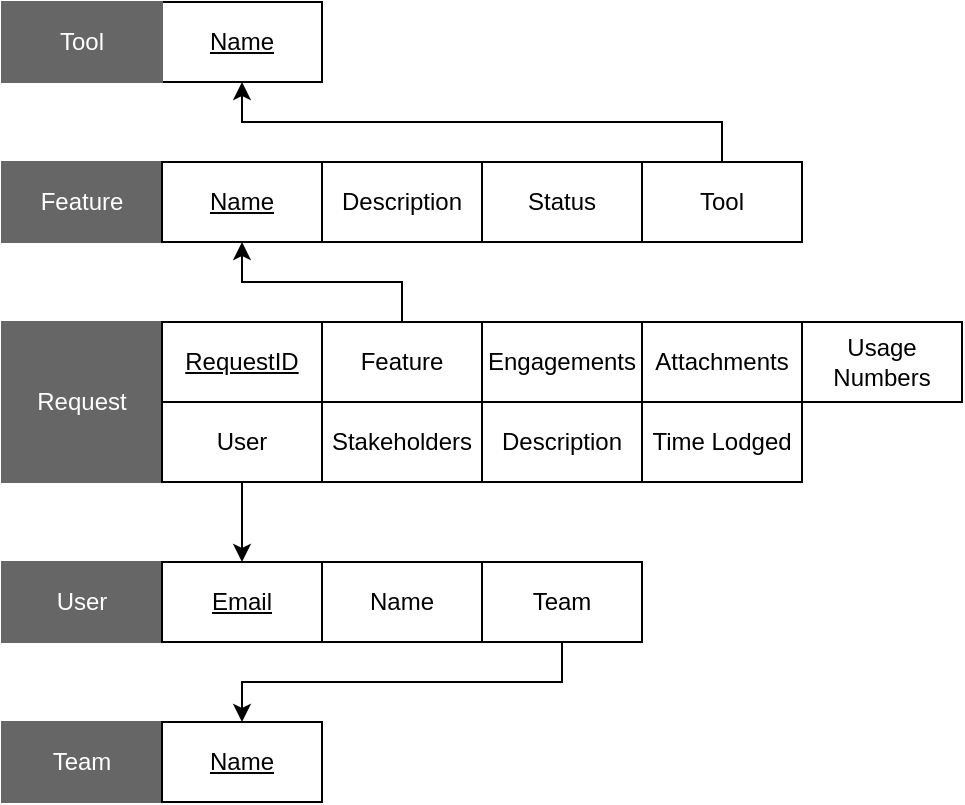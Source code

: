 <mxfile version="12.9.9" type="device"><diagram id="ZEQMPsQkTlxw5id6oJp2" name="Page-1"><mxGraphModel dx="786" dy="580" grid="1" gridSize="10" guides="1" tooltips="1" connect="1" arrows="1" fold="1" page="1" pageScale="1" pageWidth="827" pageHeight="1169" math="0" shadow="0"><root><mxCell id="0"/><mxCell id="1" parent="0"/><mxCell id="xnWd6fcMqpHl4zTMUK5U-1" value="Name" style="rounded=0;whiteSpace=wrap;html=1;fontStyle=4" parent="1" vertex="1"><mxGeometry x="120" y="80" width="80" height="40" as="geometry"/></mxCell><mxCell id="xnWd6fcMqpHl4zTMUK5U-2" value="Tool" style="rounded=0;whiteSpace=wrap;html=1;fillColor=#666666;strokeColor=#666666;fontColor=#FFFFFF;" parent="1" vertex="1"><mxGeometry x="40" y="80" width="80" height="40" as="geometry"/></mxCell><mxCell id="xnWd6fcMqpHl4zTMUK5U-3" value="Feature" style="rounded=0;whiteSpace=wrap;html=1;fillColor=#666666;strokeColor=#666666;fontColor=#FFFFFF;" parent="1" vertex="1"><mxGeometry x="40" y="160" width="80" height="40" as="geometry"/></mxCell><mxCell id="xnWd6fcMqpHl4zTMUK5U-4" value="Request" style="rounded=0;whiteSpace=wrap;html=1;fillColor=#666666;strokeColor=#666666;fontColor=#FFFFFF;" parent="1" vertex="1"><mxGeometry x="40" y="240" width="80" height="80" as="geometry"/></mxCell><mxCell id="xnWd6fcMqpHl4zTMUK5U-5" value="User" style="rounded=0;whiteSpace=wrap;html=1;fillColor=#666666;strokeColor=#666666;fontColor=#FFFFFF;" parent="1" vertex="1"><mxGeometry x="40" y="360" width="80" height="40" as="geometry"/></mxCell><mxCell id="xnWd6fcMqpHl4zTMUK5U-6" value="Team" style="rounded=0;whiteSpace=wrap;html=1;fillColor=#666666;strokeColor=#666666;fontColor=#FFFFFF;" parent="1" vertex="1"><mxGeometry x="40" y="440" width="80" height="40" as="geometry"/></mxCell><mxCell id="xnWd6fcMqpHl4zTMUK5U-7" value="Name" style="rounded=0;whiteSpace=wrap;html=1;fontStyle=4" parent="1" vertex="1"><mxGeometry x="120" y="440" width="80" height="40" as="geometry"/></mxCell><mxCell id="xnWd6fcMqpHl4zTMUK5U-8" value="Email" style="rounded=0;whiteSpace=wrap;html=1;fontStyle=4" parent="1" vertex="1"><mxGeometry x="120" y="360" width="80" height="40" as="geometry"/></mxCell><mxCell id="xnWd6fcMqpHl4zTMUK5U-9" value="Name" style="rounded=0;whiteSpace=wrap;html=1;fontStyle=0" parent="1" vertex="1"><mxGeometry x="200" y="360" width="80" height="40" as="geometry"/></mxCell><mxCell id="xnWd6fcMqpHl4zTMUK5U-16" style="edgeStyle=orthogonalEdgeStyle;rounded=0;orthogonalLoop=1;jettySize=auto;html=1;exitX=0.5;exitY=1;exitDx=0;exitDy=0;entryX=0.5;entryY=0;entryDx=0;entryDy=0;fontColor=#FFFFFF;" parent="1" source="xnWd6fcMqpHl4zTMUK5U-10" target="xnWd6fcMqpHl4zTMUK5U-7" edge="1"><mxGeometry relative="1" as="geometry"/></mxCell><mxCell id="xnWd6fcMqpHl4zTMUK5U-10" value="Team" style="rounded=0;whiteSpace=wrap;html=1;fontStyle=0" parent="1" vertex="1"><mxGeometry x="280" y="360" width="80" height="40" as="geometry"/></mxCell><mxCell id="xnWd6fcMqpHl4zTMUK5U-11" value="Name" style="rounded=0;whiteSpace=wrap;html=1;fontStyle=4" parent="1" vertex="1"><mxGeometry x="120" y="160" width="80" height="40" as="geometry"/></mxCell><mxCell id="xnWd6fcMqpHl4zTMUK5U-12" value="Description" style="rounded=0;whiteSpace=wrap;html=1;fontStyle=0" parent="1" vertex="1"><mxGeometry x="200" y="160" width="80" height="40" as="geometry"/></mxCell><mxCell id="xnWd6fcMqpHl4zTMUK5U-13" value="Status" style="rounded=0;whiteSpace=wrap;html=1;fontStyle=0" parent="1" vertex="1"><mxGeometry x="280" y="160" width="80" height="40" as="geometry"/></mxCell><mxCell id="xnWd6fcMqpHl4zTMUK5U-15" style="edgeStyle=orthogonalEdgeStyle;rounded=0;orthogonalLoop=1;jettySize=auto;html=1;exitX=0.5;exitY=0;exitDx=0;exitDy=0;entryX=0.5;entryY=1;entryDx=0;entryDy=0;fontColor=#FFFFFF;" parent="1" source="xnWd6fcMqpHl4zTMUK5U-14" target="xnWd6fcMqpHl4zTMUK5U-1" edge="1"><mxGeometry relative="1" as="geometry"/></mxCell><mxCell id="xnWd6fcMqpHl4zTMUK5U-14" value="Tool" style="rounded=0;whiteSpace=wrap;html=1;fontStyle=0" parent="1" vertex="1"><mxGeometry x="360" y="160" width="80" height="40" as="geometry"/></mxCell><mxCell id="xnWd6fcMqpHl4zTMUK5U-27" style="edgeStyle=orthogonalEdgeStyle;rounded=0;orthogonalLoop=1;jettySize=auto;html=1;exitX=0.5;exitY=1;exitDx=0;exitDy=0;entryX=0.5;entryY=0;entryDx=0;entryDy=0;fontColor=#FFFFFF;" parent="1" source="xnWd6fcMqpHl4zTMUK5U-17" target="xnWd6fcMqpHl4zTMUK5U-8" edge="1"><mxGeometry relative="1" as="geometry"/></mxCell><mxCell id="xnWd6fcMqpHl4zTMUK5U-17" value="User" style="rounded=0;whiteSpace=wrap;html=1;fontStyle=0" parent="1" vertex="1"><mxGeometry x="120" y="280" width="80" height="40" as="geometry"/></mxCell><mxCell id="xnWd6fcMqpHl4zTMUK5U-28" style="edgeStyle=orthogonalEdgeStyle;rounded=0;orthogonalLoop=1;jettySize=auto;html=1;exitX=0.5;exitY=0;exitDx=0;exitDy=0;entryX=0.5;entryY=1;entryDx=0;entryDy=0;fontColor=#FFFFFF;" parent="1" source="xnWd6fcMqpHl4zTMUK5U-18" target="xnWd6fcMqpHl4zTMUK5U-11" edge="1"><mxGeometry relative="1" as="geometry"/></mxCell><mxCell id="xnWd6fcMqpHl4zTMUK5U-18" value="Feature" style="rounded=0;whiteSpace=wrap;html=1;fontStyle=0" parent="1" vertex="1"><mxGeometry x="200" y="240" width="80" height="40" as="geometry"/></mxCell><mxCell id="xnWd6fcMqpHl4zTMUK5U-20" value="Stakeholders" style="rounded=0;whiteSpace=wrap;html=1;fontStyle=0" parent="1" vertex="1"><mxGeometry x="200" y="280" width="80" height="40" as="geometry"/></mxCell><mxCell id="xnWd6fcMqpHl4zTMUK5U-23" value="Engagements" style="rounded=0;whiteSpace=wrap;html=1;fontStyle=0" parent="1" vertex="1"><mxGeometry x="280" y="240" width="80" height="40" as="geometry"/></mxCell><mxCell id="xnWd6fcMqpHl4zTMUK5U-24" value="Description" style="rounded=0;whiteSpace=wrap;html=1;fontStyle=0" parent="1" vertex="1"><mxGeometry x="280" y="280" width="80" height="40" as="geometry"/></mxCell><mxCell id="xnWd6fcMqpHl4zTMUK5U-25" value="Attachments" style="rounded=0;whiteSpace=wrap;html=1;fontStyle=0" parent="1" vertex="1"><mxGeometry x="360" y="240" width="80" height="40" as="geometry"/></mxCell><mxCell id="xnWd6fcMqpHl4zTMUK5U-26" value="Time Lodged" style="rounded=0;whiteSpace=wrap;html=1;fontStyle=0" parent="1" vertex="1"><mxGeometry x="360" y="280" width="80" height="40" as="geometry"/></mxCell><mxCell id="uHa2_v-tgspziVMr2RL6-1" value="Usage Numbers" style="rounded=0;whiteSpace=wrap;html=1;fontStyle=0" parent="1" vertex="1"><mxGeometry x="440" y="240" width="80" height="40" as="geometry"/></mxCell><mxCell id="sJpm6wJfj0SXrgrSK7Z8-1" value="RequestID" style="rounded=0;whiteSpace=wrap;html=1;fontStyle=4" vertex="1" parent="1"><mxGeometry x="120" y="240" width="80" height="40" as="geometry"/></mxCell></root></mxGraphModel></diagram></mxfile>